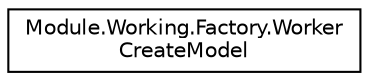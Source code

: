 digraph "クラス階層図"
{
 // LATEX_PDF_SIZE
  edge [fontname="Helvetica",fontsize="10",labelfontname="Helvetica",labelfontsize="10"];
  node [fontname="Helvetica",fontsize="10",shape=record];
  rankdir="LR";
  Node0 [label="Module.Working.Factory.Worker\lCreateModel",height=0.2,width=0.4,color="black", fillcolor="white", style="filled",URL="$structModule_1_1Working_1_1Factory_1_1WorkerCreateModel.html",tooltip=" "];
}
